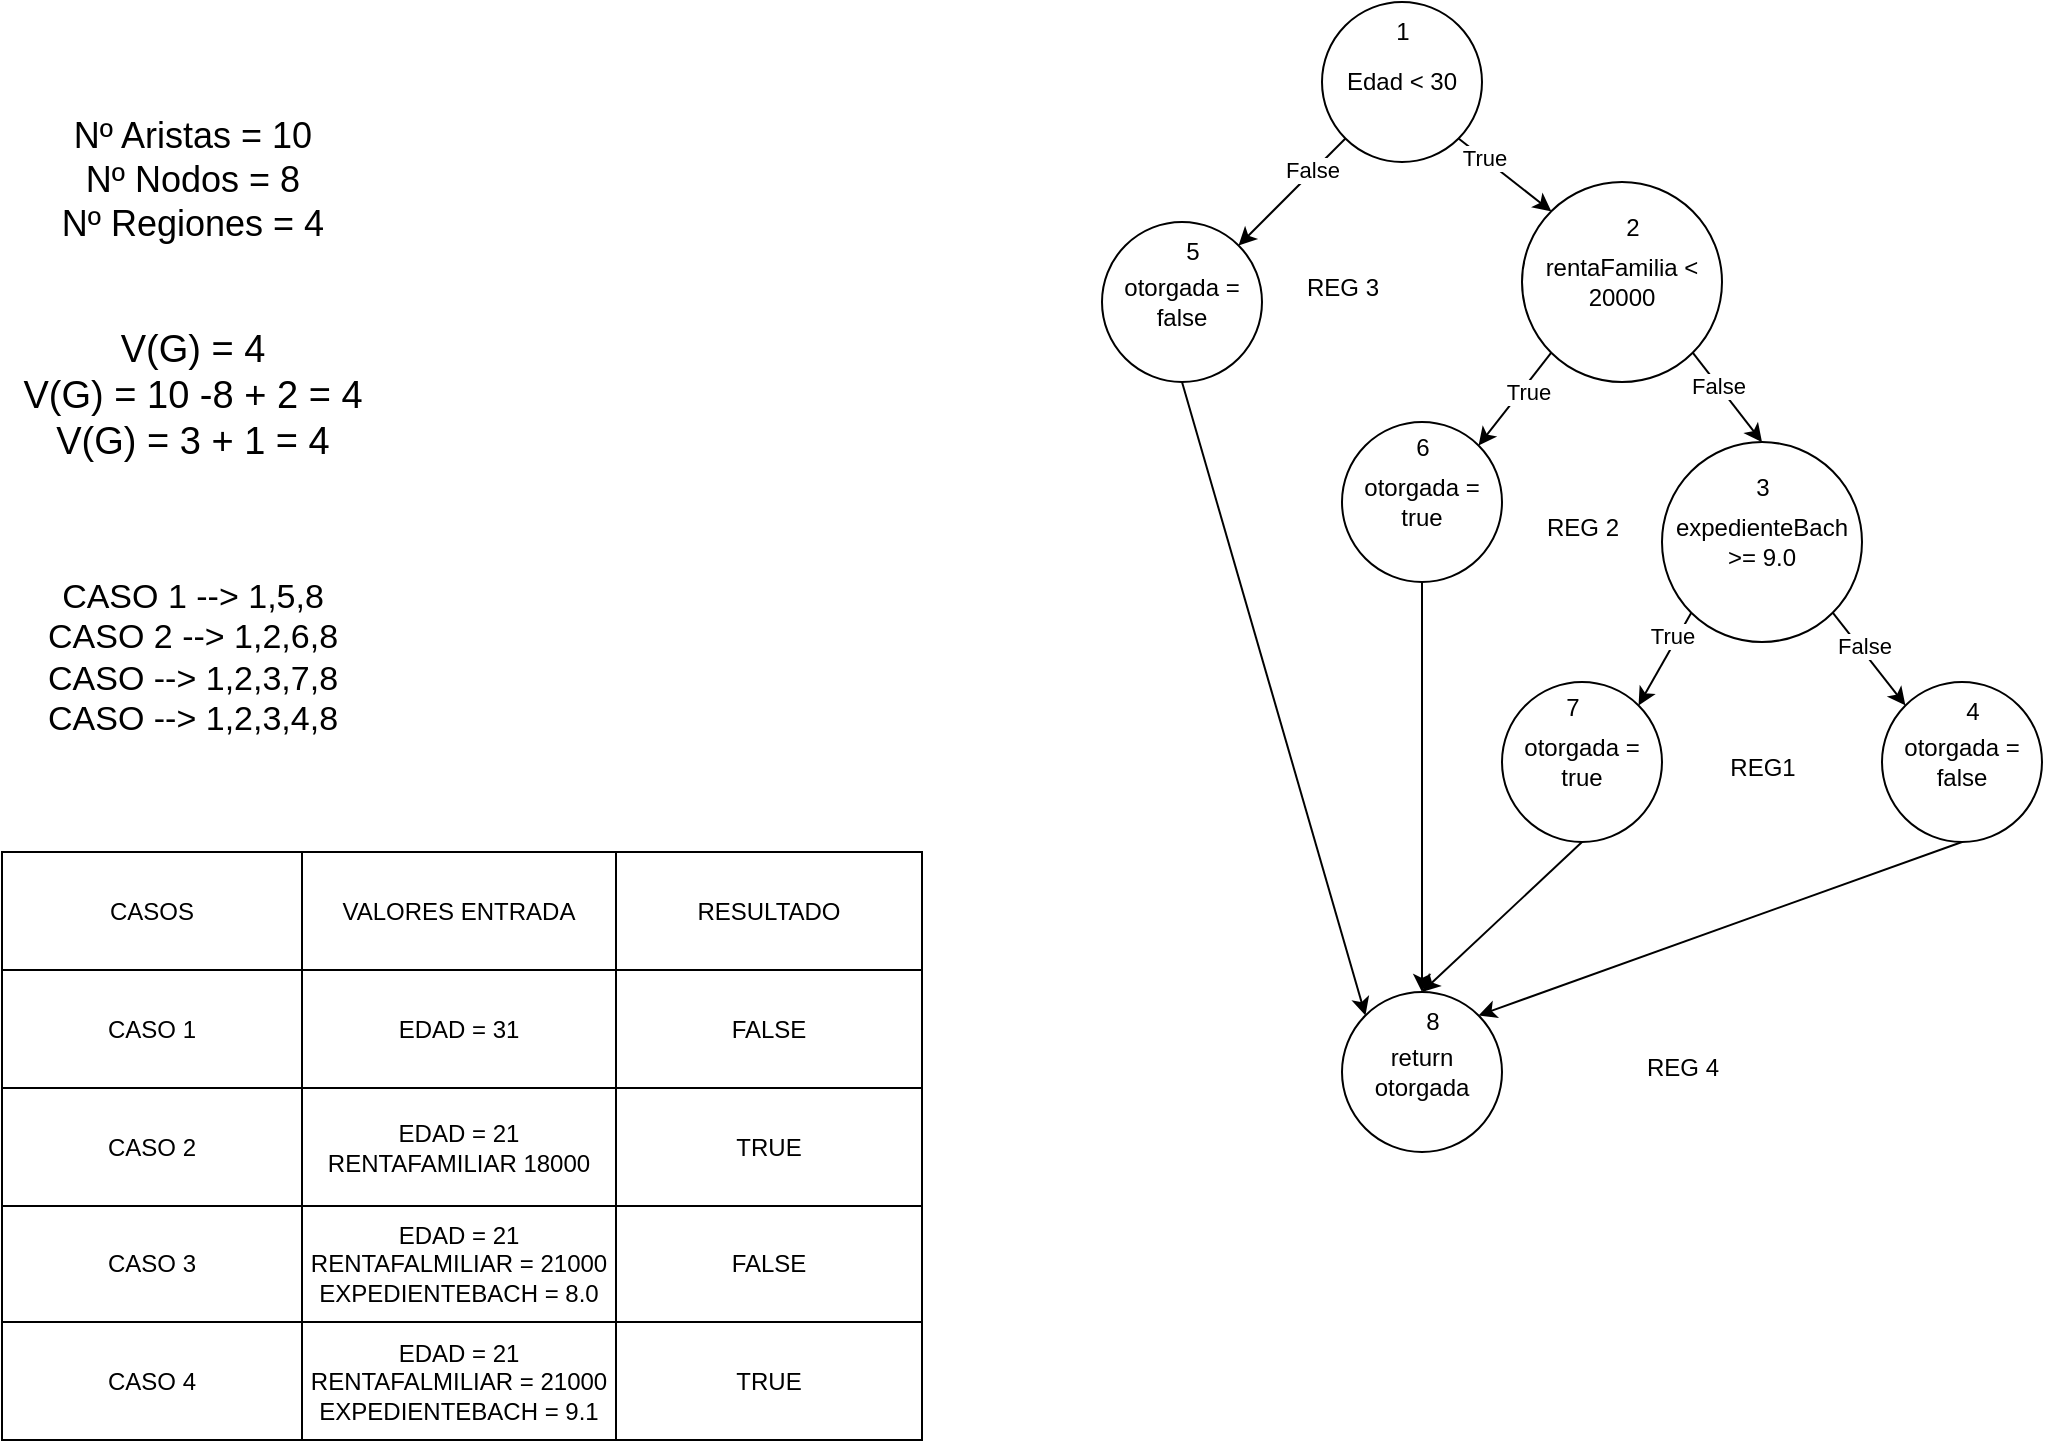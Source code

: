 <mxfile version="24.2.3" type="github">
  <diagram name="Página-1" id="iRStWXEx1rqP9-GXCl0Q">
    <mxGraphModel dx="2261" dy="711" grid="1" gridSize="10" guides="1" tooltips="1" connect="1" arrows="1" fold="1" page="1" pageScale="1" pageWidth="827" pageHeight="1169" math="0" shadow="0">
      <root>
        <mxCell id="0" />
        <mxCell id="1" parent="0" />
        <mxCell id="NbzQ4KEOKP1BiG2KY1CI-1" value="Edad &amp;lt; 30" style="ellipse;whiteSpace=wrap;html=1;aspect=fixed;" vertex="1" parent="1">
          <mxGeometry x="440" y="40" width="80" height="80" as="geometry" />
        </mxCell>
        <mxCell id="NbzQ4KEOKP1BiG2KY1CI-2" value="rentaFamilia &amp;lt; 20000" style="ellipse;whiteSpace=wrap;html=1;aspect=fixed;" vertex="1" parent="1">
          <mxGeometry x="540" y="130" width="100" height="100" as="geometry" />
        </mxCell>
        <mxCell id="NbzQ4KEOKP1BiG2KY1CI-3" value="&lt;div&gt;expedienteBach&lt;/div&gt;&lt;div&gt;&amp;gt;= 9.0&lt;br&gt;&lt;/div&gt;" style="ellipse;whiteSpace=wrap;html=1;aspect=fixed;" vertex="1" parent="1">
          <mxGeometry x="610" y="260" width="100" height="100" as="geometry" />
        </mxCell>
        <mxCell id="NbzQ4KEOKP1BiG2KY1CI-4" value="" style="endArrow=classic;html=1;rounded=0;entryX=0;entryY=0;entryDx=0;entryDy=0;exitX=1;exitY=1;exitDx=0;exitDy=0;" edge="1" parent="1" source="NbzQ4KEOKP1BiG2KY1CI-1" target="NbzQ4KEOKP1BiG2KY1CI-2">
          <mxGeometry width="50" height="50" relative="1" as="geometry">
            <mxPoint x="480" y="410" as="sourcePoint" />
            <mxPoint x="530" y="360" as="targetPoint" />
          </mxGeometry>
        </mxCell>
        <mxCell id="NbzQ4KEOKP1BiG2KY1CI-17" value="True" style="edgeLabel;html=1;align=center;verticalAlign=middle;resizable=0;points=[];" vertex="1" connectable="0" parent="NbzQ4KEOKP1BiG2KY1CI-4">
          <mxGeometry x="-0.476" relative="1" as="geometry">
            <mxPoint as="offset" />
          </mxGeometry>
        </mxCell>
        <mxCell id="NbzQ4KEOKP1BiG2KY1CI-5" value="" style="endArrow=classic;html=1;rounded=0;entryX=0.5;entryY=0;entryDx=0;entryDy=0;exitX=1;exitY=1;exitDx=0;exitDy=0;" edge="1" parent="1" source="NbzQ4KEOKP1BiG2KY1CI-2" target="NbzQ4KEOKP1BiG2KY1CI-3">
          <mxGeometry width="50" height="50" relative="1" as="geometry">
            <mxPoint x="600" y="240" as="sourcePoint" />
            <mxPoint x="400" y="320" as="targetPoint" />
          </mxGeometry>
        </mxCell>
        <mxCell id="NbzQ4KEOKP1BiG2KY1CI-18" value="False" style="edgeLabel;html=1;align=center;verticalAlign=middle;resizable=0;points=[];" vertex="1" connectable="0" parent="NbzQ4KEOKP1BiG2KY1CI-5">
          <mxGeometry x="-0.26" relative="1" as="geometry">
            <mxPoint as="offset" />
          </mxGeometry>
        </mxCell>
        <mxCell id="NbzQ4KEOKP1BiG2KY1CI-7" value="otorgada = false" style="ellipse;whiteSpace=wrap;html=1;aspect=fixed;" vertex="1" parent="1">
          <mxGeometry x="330" y="150" width="80" height="80" as="geometry" />
        </mxCell>
        <mxCell id="NbzQ4KEOKP1BiG2KY1CI-9" value="otorgada = true" style="ellipse;whiteSpace=wrap;html=1;aspect=fixed;" vertex="1" parent="1">
          <mxGeometry x="530" y="380" width="80" height="80" as="geometry" />
        </mxCell>
        <mxCell id="NbzQ4KEOKP1BiG2KY1CI-10" value="" style="endArrow=classic;html=1;rounded=0;entryX=1;entryY=0;entryDx=0;entryDy=0;exitX=0;exitY=1;exitDx=0;exitDy=0;" edge="1" parent="1" source="NbzQ4KEOKP1BiG2KY1CI-3" target="NbzQ4KEOKP1BiG2KY1CI-9">
          <mxGeometry width="50" height="50" relative="1" as="geometry">
            <mxPoint x="480" y="350" as="sourcePoint" />
            <mxPoint x="530" y="300" as="targetPoint" />
          </mxGeometry>
        </mxCell>
        <mxCell id="NbzQ4KEOKP1BiG2KY1CI-21" value="True" style="edgeLabel;html=1;align=center;verticalAlign=middle;resizable=0;points=[];" vertex="1" connectable="0" parent="NbzQ4KEOKP1BiG2KY1CI-10">
          <mxGeometry x="-0.451" y="-3" relative="1" as="geometry">
            <mxPoint as="offset" />
          </mxGeometry>
        </mxCell>
        <mxCell id="NbzQ4KEOKP1BiG2KY1CI-11" value="" style="endArrow=classic;html=1;rounded=0;exitX=0;exitY=1;exitDx=0;exitDy=0;entryX=1;entryY=0;entryDx=0;entryDy=0;" edge="1" parent="1" source="NbzQ4KEOKP1BiG2KY1CI-2">
          <mxGeometry width="50" height="50" relative="1" as="geometry">
            <mxPoint x="480" y="350" as="sourcePoint" />
            <mxPoint x="518.284" y="261.716" as="targetPoint" />
          </mxGeometry>
        </mxCell>
        <mxCell id="NbzQ4KEOKP1BiG2KY1CI-19" value="True" style="edgeLabel;html=1;align=center;verticalAlign=middle;resizable=0;points=[];" vertex="1" connectable="0" parent="NbzQ4KEOKP1BiG2KY1CI-11">
          <mxGeometry x="-0.231" y="3" relative="1" as="geometry">
            <mxPoint as="offset" />
          </mxGeometry>
        </mxCell>
        <mxCell id="NbzQ4KEOKP1BiG2KY1CI-13" value="" style="endArrow=classic;html=1;rounded=0;exitX=0;exitY=1;exitDx=0;exitDy=0;entryX=1;entryY=0;entryDx=0;entryDy=0;" edge="1" parent="1" source="NbzQ4KEOKP1BiG2KY1CI-1" target="NbzQ4KEOKP1BiG2KY1CI-7">
          <mxGeometry width="50" height="50" relative="1" as="geometry">
            <mxPoint x="370" y="250" as="sourcePoint" />
            <mxPoint x="420" y="200" as="targetPoint" />
          </mxGeometry>
        </mxCell>
        <mxCell id="NbzQ4KEOKP1BiG2KY1CI-16" value="False" style="edgeLabel;html=1;align=center;verticalAlign=middle;resizable=0;points=[];" vertex="1" connectable="0" parent="NbzQ4KEOKP1BiG2KY1CI-13">
          <mxGeometry x="-0.393" y="-1" relative="1" as="geometry">
            <mxPoint as="offset" />
          </mxGeometry>
        </mxCell>
        <mxCell id="NbzQ4KEOKP1BiG2KY1CI-14" value="otorgada = false" style="ellipse;whiteSpace=wrap;html=1;aspect=fixed;" vertex="1" parent="1">
          <mxGeometry x="720" y="380" width="80" height="80" as="geometry" />
        </mxCell>
        <mxCell id="NbzQ4KEOKP1BiG2KY1CI-15" value="" style="endArrow=classic;html=1;rounded=0;entryX=0;entryY=0;entryDx=0;entryDy=0;exitX=1;exitY=1;exitDx=0;exitDy=0;" edge="1" parent="1" source="NbzQ4KEOKP1BiG2KY1CI-3" target="NbzQ4KEOKP1BiG2KY1CI-14">
          <mxGeometry width="50" height="50" relative="1" as="geometry">
            <mxPoint x="460" y="530" as="sourcePoint" />
            <mxPoint x="510" y="480" as="targetPoint" />
          </mxGeometry>
        </mxCell>
        <mxCell id="NbzQ4KEOKP1BiG2KY1CI-22" value="False" style="edgeLabel;html=1;align=center;verticalAlign=middle;resizable=0;points=[];" vertex="1" connectable="0" parent="NbzQ4KEOKP1BiG2KY1CI-15">
          <mxGeometry x="-0.228" y="2" relative="1" as="geometry">
            <mxPoint as="offset" />
          </mxGeometry>
        </mxCell>
        <mxCell id="NbzQ4KEOKP1BiG2KY1CI-20" value="otorgada = true" style="ellipse;whiteSpace=wrap;html=1;aspect=fixed;" vertex="1" parent="1">
          <mxGeometry x="450" y="250" width="80" height="80" as="geometry" />
        </mxCell>
        <mxCell id="NbzQ4KEOKP1BiG2KY1CI-23" value="return otorgada" style="ellipse;whiteSpace=wrap;html=1;aspect=fixed;" vertex="1" parent="1">
          <mxGeometry x="450" y="535" width="80" height="80" as="geometry" />
        </mxCell>
        <mxCell id="NbzQ4KEOKP1BiG2KY1CI-24" value="" style="endArrow=classic;html=1;rounded=0;exitX=0.5;exitY=1;exitDx=0;exitDy=0;entryX=0.5;entryY=0;entryDx=0;entryDy=0;" edge="1" parent="1" source="NbzQ4KEOKP1BiG2KY1CI-9" target="NbzQ4KEOKP1BiG2KY1CI-23">
          <mxGeometry width="50" height="50" relative="1" as="geometry">
            <mxPoint x="570" y="570" as="sourcePoint" />
            <mxPoint x="620" y="520" as="targetPoint" />
          </mxGeometry>
        </mxCell>
        <mxCell id="NbzQ4KEOKP1BiG2KY1CI-25" value="" style="endArrow=classic;html=1;rounded=0;exitX=0.5;exitY=1;exitDx=0;exitDy=0;entryX=1;entryY=0;entryDx=0;entryDy=0;" edge="1" parent="1" source="NbzQ4KEOKP1BiG2KY1CI-14" target="NbzQ4KEOKP1BiG2KY1CI-23">
          <mxGeometry width="50" height="50" relative="1" as="geometry">
            <mxPoint x="640" y="580" as="sourcePoint" />
            <mxPoint x="690" y="530" as="targetPoint" />
          </mxGeometry>
        </mxCell>
        <mxCell id="NbzQ4KEOKP1BiG2KY1CI-26" value="" style="endArrow=classic;html=1;rounded=0;exitX=0.5;exitY=1;exitDx=0;exitDy=0;entryX=0.5;entryY=0;entryDx=0;entryDy=0;" edge="1" parent="1" source="NbzQ4KEOKP1BiG2KY1CI-20" target="NbzQ4KEOKP1BiG2KY1CI-23">
          <mxGeometry width="50" height="50" relative="1" as="geometry">
            <mxPoint x="430" y="440" as="sourcePoint" />
            <mxPoint x="480" y="390" as="targetPoint" />
          </mxGeometry>
        </mxCell>
        <mxCell id="NbzQ4KEOKP1BiG2KY1CI-27" value="" style="endArrow=classic;html=1;rounded=0;exitX=0.5;exitY=1;exitDx=0;exitDy=0;entryX=0;entryY=0;entryDx=0;entryDy=0;" edge="1" parent="1" source="NbzQ4KEOKP1BiG2KY1CI-7" target="NbzQ4KEOKP1BiG2KY1CI-23">
          <mxGeometry width="50" height="50" relative="1" as="geometry">
            <mxPoint x="380" y="400" as="sourcePoint" />
            <mxPoint x="430" y="350" as="targetPoint" />
          </mxGeometry>
        </mxCell>
        <mxCell id="NbzQ4KEOKP1BiG2KY1CI-28" value="REG1" style="text;html=1;align=center;verticalAlign=middle;resizable=0;points=[];autosize=1;strokeColor=none;fillColor=none;" vertex="1" parent="1">
          <mxGeometry x="630" y="408" width="60" height="30" as="geometry" />
        </mxCell>
        <mxCell id="NbzQ4KEOKP1BiG2KY1CI-29" value="REG 2" style="text;html=1;align=center;verticalAlign=middle;resizable=0;points=[];autosize=1;strokeColor=none;fillColor=none;" vertex="1" parent="1">
          <mxGeometry x="540" y="288" width="60" height="30" as="geometry" />
        </mxCell>
        <mxCell id="NbzQ4KEOKP1BiG2KY1CI-30" value="REG 3" style="text;html=1;align=center;verticalAlign=middle;resizable=0;points=[];autosize=1;strokeColor=none;fillColor=none;" vertex="1" parent="1">
          <mxGeometry x="420" y="168" width="60" height="30" as="geometry" />
        </mxCell>
        <mxCell id="NbzQ4KEOKP1BiG2KY1CI-31" value="REG 4" style="text;html=1;align=center;verticalAlign=middle;resizable=0;points=[];autosize=1;strokeColor=none;fillColor=none;" vertex="1" parent="1">
          <mxGeometry x="590" y="558" width="60" height="30" as="geometry" />
        </mxCell>
        <mxCell id="NbzQ4KEOKP1BiG2KY1CI-33" value="&lt;div style=&quot;font-size: 18px;&quot;&gt;&lt;font style=&quot;font-size: 18px;&quot;&gt;Nº Aristas = 10&lt;/font&gt;&lt;/div&gt;&lt;div style=&quot;font-size: 18px;&quot;&gt;&lt;font style=&quot;font-size: 18px;&quot;&gt;Nº Nodos = 8&lt;/font&gt;&lt;/div&gt;&lt;div style=&quot;font-size: 18px;&quot;&gt;&lt;font style=&quot;font-size: 18px;&quot;&gt;Nº Regiones = 4&lt;br&gt;&lt;/font&gt;&lt;/div&gt;&lt;div style=&quot;font-size: 18px;&quot;&gt;&lt;font style=&quot;font-size: 18px;&quot;&gt;&lt;br&gt;&lt;/font&gt;&lt;/div&gt;" style="text;html=1;align=center;verticalAlign=middle;resizable=0;points=[];autosize=1;strokeColor=none;fillColor=none;" vertex="1" parent="1">
          <mxGeometry x="-200" y="90" width="150" height="100" as="geometry" />
        </mxCell>
        <mxCell id="NbzQ4KEOKP1BiG2KY1CI-34" value="&lt;div style=&quot;font-size: 19px;&quot;&gt;V(G) = 4&lt;/div&gt;&lt;div style=&quot;font-size: 19px;&quot;&gt;V(G) = 10 -8 + 2 = 4&lt;/div&gt;&lt;div style=&quot;font-size: 19px;&quot;&gt;V(G) = 3 + 1 = 4&lt;br style=&quot;font-size: 19px;&quot;&gt;&lt;/div&gt;&lt;div style=&quot;font-size: 19px;&quot;&gt;&lt;br style=&quot;font-size: 19px;&quot;&gt;&lt;/div&gt;" style="text;html=1;align=center;verticalAlign=middle;resizable=0;points=[];autosize=1;strokeColor=none;fillColor=none;fontSize=19;" vertex="1" parent="1">
          <mxGeometry x="-220" y="198" width="190" height="100" as="geometry" />
        </mxCell>
        <mxCell id="NbzQ4KEOKP1BiG2KY1CI-35" value="1" style="text;html=1;align=center;verticalAlign=middle;resizable=0;points=[];autosize=1;strokeColor=none;fillColor=none;" vertex="1" parent="1">
          <mxGeometry x="465" y="40" width="30" height="30" as="geometry" />
        </mxCell>
        <mxCell id="NbzQ4KEOKP1BiG2KY1CI-36" value="2" style="text;html=1;align=center;verticalAlign=middle;resizable=0;points=[];autosize=1;strokeColor=none;fillColor=none;" vertex="1" parent="1">
          <mxGeometry x="580" y="138" width="30" height="30" as="geometry" />
        </mxCell>
        <mxCell id="NbzQ4KEOKP1BiG2KY1CI-37" value="&lt;div&gt;3&lt;/div&gt;&lt;div&gt;&lt;br&gt;&lt;/div&gt;" style="text;html=1;align=center;verticalAlign=middle;resizable=0;points=[];autosize=1;strokeColor=none;fillColor=none;" vertex="1" parent="1">
          <mxGeometry x="645" y="270" width="30" height="40" as="geometry" />
        </mxCell>
        <mxCell id="NbzQ4KEOKP1BiG2KY1CI-38" value="4" style="text;html=1;align=center;verticalAlign=middle;resizable=0;points=[];autosize=1;strokeColor=none;fillColor=none;" vertex="1" parent="1">
          <mxGeometry x="750" y="380" width="30" height="30" as="geometry" />
        </mxCell>
        <mxCell id="NbzQ4KEOKP1BiG2KY1CI-39" value="5" style="text;html=1;align=center;verticalAlign=middle;resizable=0;points=[];autosize=1;strokeColor=none;fillColor=none;" vertex="1" parent="1">
          <mxGeometry x="360" y="150" width="30" height="30" as="geometry" />
        </mxCell>
        <mxCell id="NbzQ4KEOKP1BiG2KY1CI-40" value="&lt;div&gt;6&lt;/div&gt;&lt;div&gt;&lt;br&gt;&lt;/div&gt;" style="text;html=1;align=center;verticalAlign=middle;resizable=0;points=[];autosize=1;strokeColor=none;fillColor=none;" vertex="1" parent="1">
          <mxGeometry x="475" y="250" width="30" height="40" as="geometry" />
        </mxCell>
        <mxCell id="NbzQ4KEOKP1BiG2KY1CI-41" value="&lt;div&gt;7&lt;/div&gt;&lt;div&gt;&lt;br&gt;&lt;/div&gt;" style="text;html=1;align=center;verticalAlign=middle;resizable=0;points=[];autosize=1;strokeColor=none;fillColor=none;" vertex="1" parent="1">
          <mxGeometry x="550" y="380" width="30" height="40" as="geometry" />
        </mxCell>
        <mxCell id="NbzQ4KEOKP1BiG2KY1CI-42" value="8" style="text;html=1;align=center;verticalAlign=middle;resizable=0;points=[];autosize=1;strokeColor=none;fillColor=none;" vertex="1" parent="1">
          <mxGeometry x="480" y="535" width="30" height="30" as="geometry" />
        </mxCell>
        <mxCell id="NbzQ4KEOKP1BiG2KY1CI-43" value="&lt;div style=&quot;font-size: 17px;&quot;&gt;CASO 1 --&amp;gt; 1,5,8&lt;/div&gt;&lt;div style=&quot;font-size: 17px;&quot;&gt;CASO 2 --&amp;gt; 1,2,6,8&lt;/div&gt;&lt;div style=&quot;font-size: 17px;&quot;&gt;CASO --&amp;gt; 1,2,3,7,8&lt;/div&gt;&lt;div style=&quot;font-size: 17px;&quot;&gt;CASO --&amp;gt; 1,2,3,4,8&lt;br style=&quot;font-size: 17px;&quot;&gt;&lt;/div&gt;" style="text;html=1;align=center;verticalAlign=middle;resizable=0;points=[];autosize=1;strokeColor=none;fillColor=none;fontSize=17;" vertex="1" parent="1">
          <mxGeometry x="-210" y="318" width="170" height="100" as="geometry" />
        </mxCell>
        <mxCell id="NbzQ4KEOKP1BiG2KY1CI-45" value="&lt;table&gt;&lt;tbody&gt;&lt;tr&gt;&lt;td&gt;&lt;br&gt;&lt;/td&gt;&lt;td&gt;&lt;br&gt;&lt;/td&gt;&lt;td&gt;&lt;br&gt;&lt;/td&gt;&lt;/tr&gt;&lt;tr&gt;&lt;td&gt;&lt;br&gt;&lt;/td&gt;&lt;td&gt;&lt;br&gt;&lt;/td&gt;&lt;td&gt;&lt;br&gt;&lt;/td&gt;&lt;/tr&gt;&lt;tr&gt;&lt;td&gt;&lt;br&gt;&lt;/td&gt;&lt;td&gt;&lt;br&gt;&lt;/td&gt;&lt;td&gt;&lt;br&gt;&lt;/td&gt;&lt;/tr&gt;&lt;tr&gt;&lt;td&gt;&lt;br&gt;&lt;/td&gt;&lt;td&gt;&lt;br&gt;&lt;/td&gt;&lt;td&gt;&lt;br&gt;&lt;/td&gt;&lt;/tr&gt;&lt;/tbody&gt;&lt;/table&gt;" style="text;html=1;align=center;verticalAlign=middle;resizable=0;points=[];autosize=1;strokeColor=none;fillColor=none;" vertex="1" parent="1">
          <mxGeometry x="-130" y="455" width="40" height="90" as="geometry" />
        </mxCell>
        <mxCell id="NbzQ4KEOKP1BiG2KY1CI-47" value="&lt;table&gt;&lt;tbody&gt;&lt;tr&gt;&lt;td&gt;&lt;br&gt;&lt;/td&gt;&lt;td&gt;&lt;br&gt;&lt;/td&gt;&lt;td&gt;&lt;br&gt;&lt;/td&gt;&lt;/tr&gt;&lt;tr&gt;&lt;td&gt;&lt;br&gt;&lt;/td&gt;&lt;td&gt;&lt;br&gt;&lt;/td&gt;&lt;td&gt;&lt;br&gt;&lt;/td&gt;&lt;/tr&gt;&lt;tr&gt;&lt;td&gt;&lt;br&gt;&lt;/td&gt;&lt;td&gt;&lt;br&gt;&lt;/td&gt;&lt;td&gt;&lt;br&gt;&lt;/td&gt;&lt;/tr&gt;&lt;tr&gt;&lt;td&gt;&lt;br&gt;&lt;/td&gt;&lt;td&gt;&lt;br&gt;&lt;/td&gt;&lt;td&gt;&lt;br&gt;&lt;/td&gt;&lt;/tr&gt;&lt;/tbody&gt;&lt;/table&gt;" style="text;html=1;align=center;verticalAlign=middle;resizable=0;points=[];autosize=1;strokeColor=none;fillColor=none;" vertex="1" parent="1">
          <mxGeometry x="-170" y="448" width="40" height="90" as="geometry" />
        </mxCell>
        <mxCell id="NbzQ4KEOKP1BiG2KY1CI-48" value="" style="shape=table;startSize=0;container=1;collapsible=0;childLayout=tableLayout;direction=south;" vertex="1" parent="1">
          <mxGeometry x="-220" y="465" width="460" height="294" as="geometry" />
        </mxCell>
        <mxCell id="NbzQ4KEOKP1BiG2KY1CI-69" style="shape=tableRow;horizontal=0;startSize=0;swimlaneHead=0;swimlaneBody=0;strokeColor=inherit;top=0;left=0;bottom=0;right=0;collapsible=0;dropTarget=0;fillColor=none;points=[[0,0.5],[1,0.5]];portConstraint=eastwest;" vertex="1" parent="NbzQ4KEOKP1BiG2KY1CI-48">
          <mxGeometry width="460" height="59" as="geometry" />
        </mxCell>
        <mxCell id="NbzQ4KEOKP1BiG2KY1CI-70" value="CASOS" style="shape=partialRectangle;html=1;whiteSpace=wrap;connectable=0;strokeColor=inherit;overflow=hidden;fillColor=none;top=0;left=0;bottom=0;right=0;pointerEvents=1;" vertex="1" parent="NbzQ4KEOKP1BiG2KY1CI-69">
          <mxGeometry width="150" height="59" as="geometry">
            <mxRectangle width="150" height="59" as="alternateBounds" />
          </mxGeometry>
        </mxCell>
        <mxCell id="NbzQ4KEOKP1BiG2KY1CI-71" value="VALORES ENTRADA" style="shape=partialRectangle;html=1;whiteSpace=wrap;connectable=0;strokeColor=inherit;overflow=hidden;fillColor=none;top=0;left=0;bottom=0;right=0;pointerEvents=1;" vertex="1" parent="NbzQ4KEOKP1BiG2KY1CI-69">
          <mxGeometry x="150" width="157" height="59" as="geometry">
            <mxRectangle width="157" height="59" as="alternateBounds" />
          </mxGeometry>
        </mxCell>
        <mxCell id="NbzQ4KEOKP1BiG2KY1CI-72" value="RESULTADO" style="shape=partialRectangle;html=1;whiteSpace=wrap;connectable=0;strokeColor=inherit;overflow=hidden;fillColor=none;top=0;left=0;bottom=0;right=0;pointerEvents=1;" vertex="1" parent="NbzQ4KEOKP1BiG2KY1CI-69">
          <mxGeometry x="307" width="153" height="59" as="geometry">
            <mxRectangle width="153" height="59" as="alternateBounds" />
          </mxGeometry>
        </mxCell>
        <mxCell id="NbzQ4KEOKP1BiG2KY1CI-49" value="" style="shape=tableRow;horizontal=0;startSize=0;swimlaneHead=0;swimlaneBody=0;strokeColor=inherit;top=0;left=0;bottom=0;right=0;collapsible=0;dropTarget=0;fillColor=none;points=[[0,0.5],[1,0.5]];portConstraint=eastwest;" vertex="1" parent="NbzQ4KEOKP1BiG2KY1CI-48">
          <mxGeometry y="59" width="460" height="59" as="geometry" />
        </mxCell>
        <mxCell id="NbzQ4KEOKP1BiG2KY1CI-50" value="CASO 1 " style="shape=partialRectangle;html=1;whiteSpace=wrap;connectable=0;strokeColor=inherit;overflow=hidden;fillColor=none;top=0;left=0;bottom=0;right=0;pointerEvents=1;" vertex="1" parent="NbzQ4KEOKP1BiG2KY1CI-49">
          <mxGeometry width="150" height="59" as="geometry">
            <mxRectangle width="150" height="59" as="alternateBounds" />
          </mxGeometry>
        </mxCell>
        <mxCell id="NbzQ4KEOKP1BiG2KY1CI-51" value="EDAD = 31" style="shape=partialRectangle;html=1;whiteSpace=wrap;connectable=0;strokeColor=inherit;overflow=hidden;fillColor=none;top=0;left=0;bottom=0;right=0;pointerEvents=1;" vertex="1" parent="NbzQ4KEOKP1BiG2KY1CI-49">
          <mxGeometry x="150" width="157" height="59" as="geometry">
            <mxRectangle width="157" height="59" as="alternateBounds" />
          </mxGeometry>
        </mxCell>
        <mxCell id="NbzQ4KEOKP1BiG2KY1CI-52" value="FALSE" style="shape=partialRectangle;html=1;whiteSpace=wrap;connectable=0;strokeColor=inherit;overflow=hidden;fillColor=none;top=0;left=0;bottom=0;right=0;pointerEvents=1;" vertex="1" parent="NbzQ4KEOKP1BiG2KY1CI-49">
          <mxGeometry x="307" width="153" height="59" as="geometry">
            <mxRectangle width="153" height="59" as="alternateBounds" />
          </mxGeometry>
        </mxCell>
        <mxCell id="NbzQ4KEOKP1BiG2KY1CI-53" value="" style="shape=tableRow;horizontal=0;startSize=0;swimlaneHead=0;swimlaneBody=0;strokeColor=inherit;top=0;left=0;bottom=0;right=0;collapsible=0;dropTarget=0;fillColor=none;points=[[0,0.5],[1,0.5]];portConstraint=eastwest;" vertex="1" parent="NbzQ4KEOKP1BiG2KY1CI-48">
          <mxGeometry y="118" width="460" height="59" as="geometry" />
        </mxCell>
        <mxCell id="NbzQ4KEOKP1BiG2KY1CI-54" value="&lt;div&gt;CASO 2&lt;/div&gt;" style="shape=partialRectangle;html=1;whiteSpace=wrap;connectable=0;strokeColor=inherit;overflow=hidden;fillColor=none;top=0;left=0;bottom=0;right=0;pointerEvents=1;" vertex="1" parent="NbzQ4KEOKP1BiG2KY1CI-53">
          <mxGeometry width="150" height="59" as="geometry">
            <mxRectangle width="150" height="59" as="alternateBounds" />
          </mxGeometry>
        </mxCell>
        <mxCell id="NbzQ4KEOKP1BiG2KY1CI-55" value="&lt;div&gt;EDAD = 21&lt;br&gt;&lt;/div&gt;&lt;div&gt;RENTAFAMILIAR 18000&lt;br&gt;&lt;/div&gt;" style="shape=partialRectangle;html=1;whiteSpace=wrap;connectable=0;strokeColor=inherit;overflow=hidden;fillColor=none;top=0;left=0;bottom=0;right=0;pointerEvents=1;" vertex="1" parent="NbzQ4KEOKP1BiG2KY1CI-53">
          <mxGeometry x="150" width="157" height="59" as="geometry">
            <mxRectangle width="157" height="59" as="alternateBounds" />
          </mxGeometry>
        </mxCell>
        <mxCell id="NbzQ4KEOKP1BiG2KY1CI-56" value="TRUE" style="shape=partialRectangle;html=1;whiteSpace=wrap;connectable=0;strokeColor=inherit;overflow=hidden;fillColor=none;top=0;left=0;bottom=0;right=0;pointerEvents=1;" vertex="1" parent="NbzQ4KEOKP1BiG2KY1CI-53">
          <mxGeometry x="307" width="153" height="59" as="geometry">
            <mxRectangle width="153" height="59" as="alternateBounds" />
          </mxGeometry>
        </mxCell>
        <mxCell id="NbzQ4KEOKP1BiG2KY1CI-57" value="" style="shape=tableRow;horizontal=0;startSize=0;swimlaneHead=0;swimlaneBody=0;strokeColor=inherit;top=0;left=0;bottom=0;right=0;collapsible=0;dropTarget=0;fillColor=none;points=[[0,0.5],[1,0.5]];portConstraint=eastwest;" vertex="1" parent="NbzQ4KEOKP1BiG2KY1CI-48">
          <mxGeometry y="177" width="460" height="58" as="geometry" />
        </mxCell>
        <mxCell id="NbzQ4KEOKP1BiG2KY1CI-58" value="CASO 3" style="shape=partialRectangle;html=1;whiteSpace=wrap;connectable=0;strokeColor=inherit;overflow=hidden;fillColor=none;top=0;left=0;bottom=0;right=0;pointerEvents=1;" vertex="1" parent="NbzQ4KEOKP1BiG2KY1CI-57">
          <mxGeometry width="150" height="58" as="geometry">
            <mxRectangle width="150" height="58" as="alternateBounds" />
          </mxGeometry>
        </mxCell>
        <mxCell id="NbzQ4KEOKP1BiG2KY1CI-59" value="&lt;div&gt;EDAD = 21&lt;br&gt;&lt;/div&gt;&lt;div&gt;RENTAFALMILIAR = 21000&lt;/div&gt;&lt;div&gt;EXPEDIENTEBACH = 8.0&lt;br&gt;&lt;/div&gt;" style="shape=partialRectangle;html=1;whiteSpace=wrap;connectable=0;strokeColor=inherit;overflow=hidden;fillColor=none;top=0;left=0;bottom=0;right=0;pointerEvents=1;" vertex="1" parent="NbzQ4KEOKP1BiG2KY1CI-57">
          <mxGeometry x="150" width="157" height="58" as="geometry">
            <mxRectangle width="157" height="58" as="alternateBounds" />
          </mxGeometry>
        </mxCell>
        <mxCell id="NbzQ4KEOKP1BiG2KY1CI-60" value="FALSE" style="shape=partialRectangle;html=1;whiteSpace=wrap;connectable=0;strokeColor=inherit;overflow=hidden;fillColor=none;top=0;left=0;bottom=0;right=0;pointerEvents=1;" vertex="1" parent="NbzQ4KEOKP1BiG2KY1CI-57">
          <mxGeometry x="307" width="153" height="58" as="geometry">
            <mxRectangle width="153" height="58" as="alternateBounds" />
          </mxGeometry>
        </mxCell>
        <mxCell id="NbzQ4KEOKP1BiG2KY1CI-61" value="" style="shape=tableRow;horizontal=0;startSize=0;swimlaneHead=0;swimlaneBody=0;strokeColor=inherit;top=0;left=0;bottom=0;right=0;collapsible=0;dropTarget=0;fillColor=none;points=[[0,0.5],[1,0.5]];portConstraint=eastwest;" vertex="1" parent="NbzQ4KEOKP1BiG2KY1CI-48">
          <mxGeometry y="235" width="460" height="59" as="geometry" />
        </mxCell>
        <mxCell id="NbzQ4KEOKP1BiG2KY1CI-62" value="CASO 4" style="shape=partialRectangle;html=1;whiteSpace=wrap;connectable=0;strokeColor=inherit;overflow=hidden;fillColor=none;top=0;left=0;bottom=0;right=0;pointerEvents=1;" vertex="1" parent="NbzQ4KEOKP1BiG2KY1CI-61">
          <mxGeometry width="150" height="59" as="geometry">
            <mxRectangle width="150" height="59" as="alternateBounds" />
          </mxGeometry>
        </mxCell>
        <mxCell id="NbzQ4KEOKP1BiG2KY1CI-63" value="&lt;div&gt;EDAD = 21&lt;br&gt;&lt;/div&gt;&lt;div&gt;RENTAFALMILIAR = 21000&lt;/div&gt;&lt;div&gt;EXPEDIENTEBACH = 9.1&lt;br&gt;&lt;/div&gt;" style="shape=partialRectangle;html=1;whiteSpace=wrap;connectable=0;strokeColor=inherit;overflow=hidden;fillColor=none;top=0;left=0;bottom=0;right=0;pointerEvents=1;" vertex="1" parent="NbzQ4KEOKP1BiG2KY1CI-61">
          <mxGeometry x="150" width="157" height="59" as="geometry">
            <mxRectangle width="157" height="59" as="alternateBounds" />
          </mxGeometry>
        </mxCell>
        <mxCell id="NbzQ4KEOKP1BiG2KY1CI-64" value="TRUE" style="shape=partialRectangle;html=1;whiteSpace=wrap;connectable=0;strokeColor=inherit;overflow=hidden;fillColor=none;top=0;left=0;bottom=0;right=0;pointerEvents=1;" vertex="1" parent="NbzQ4KEOKP1BiG2KY1CI-61">
          <mxGeometry x="307" width="153" height="59" as="geometry">
            <mxRectangle width="153" height="59" as="alternateBounds" />
          </mxGeometry>
        </mxCell>
      </root>
    </mxGraphModel>
  </diagram>
</mxfile>
